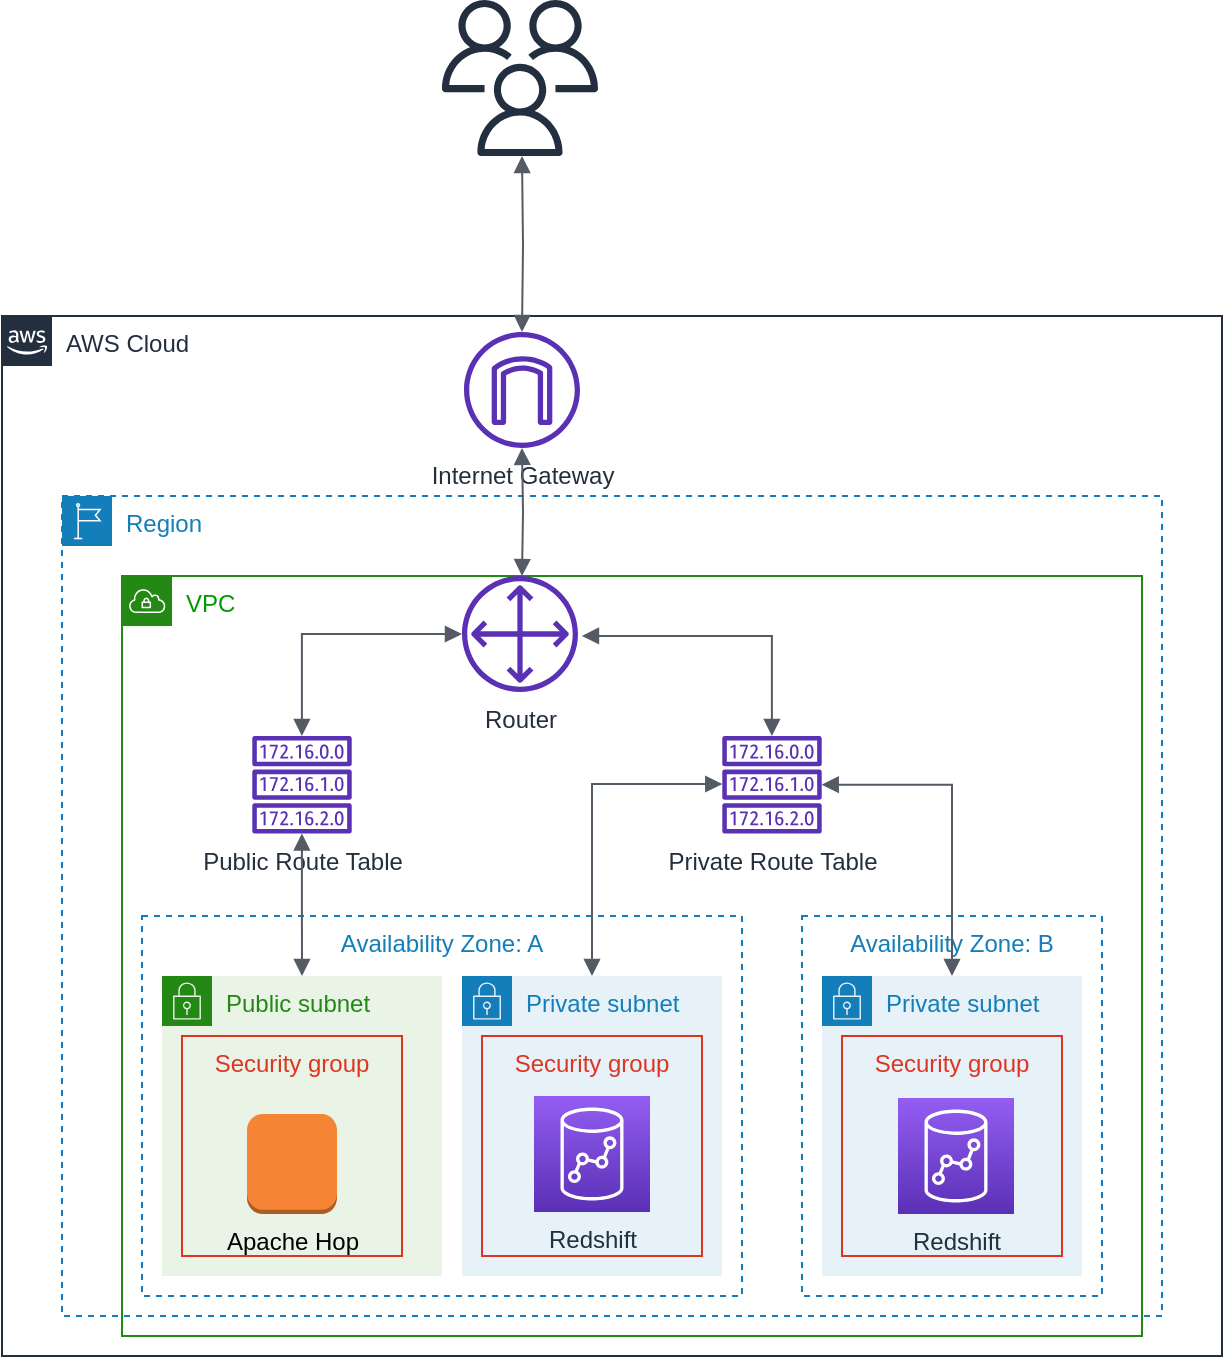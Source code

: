 <mxfile version="13.9.9" type="device"><diagram id="gYigwkkEXof8p6tVIQVX" name="Page-1"><mxGraphModel dx="946" dy="1788" grid="1" gridSize="10" guides="1" tooltips="1" connect="1" arrows="1" fold="1" page="1" pageScale="1" pageWidth="827" pageHeight="1169" math="0" shadow="0"><root><mxCell id="0"/><mxCell id="1" parent="0"/><mxCell id="7gNqqd4HDS5bSmbd5zJK-4" value="Region" style="points=[[0,0],[0.25,0],[0.5,0],[0.75,0],[1,0],[1,0.25],[1,0.5],[1,0.75],[1,1],[0.75,1],[0.5,1],[0.25,1],[0,1],[0,0.75],[0,0.5],[0,0.25]];outlineConnect=0;gradientColor=none;html=1;whiteSpace=wrap;fontSize=12;fontStyle=0;shape=mxgraph.aws4.group;grIcon=mxgraph.aws4.group_region;strokeColor=#147EBA;fillColor=none;verticalAlign=top;align=left;spacingLeft=30;fontColor=#147EBA;dashed=1;" parent="1" vertex="1"><mxGeometry x="170" y="170" width="550" height="410" as="geometry"/></mxCell><mxCell id="7gNqqd4HDS5bSmbd5zJK-3" value="AWS Cloud" style="points=[[0,0],[0.25,0],[0.5,0],[0.75,0],[1,0],[1,0.25],[1,0.5],[1,0.75],[1,1],[0.75,1],[0.5,1],[0.25,1],[0,1],[0,0.75],[0,0.5],[0,0.25]];outlineConnect=0;gradientColor=none;html=1;whiteSpace=wrap;fontSize=12;fontStyle=0;shape=mxgraph.aws4.group;grIcon=mxgraph.aws4.group_aws_cloud_alt;strokeColor=#232F3E;fillColor=none;verticalAlign=top;align=left;spacingLeft=30;fontColor=#232F3E;dashed=0;" parent="1" vertex="1"><mxGeometry x="140" y="80" width="610" height="520" as="geometry"/></mxCell><mxCell id="7gNqqd4HDS5bSmbd5zJK-2" value="&lt;font color=&quot;#009900&quot;&gt;VPC&lt;/font&gt;" style="points=[[0,0],[0.25,0],[0.5,0],[0.75,0],[1,0],[1,0.25],[1,0.5],[1,0.75],[1,1],[0.75,1],[0.5,1],[0.25,1],[0,1],[0,0.75],[0,0.5],[0,0.25]];outlineConnect=0;gradientColor=none;html=1;whiteSpace=wrap;fontSize=12;fontStyle=0;shape=mxgraph.aws4.group;grIcon=mxgraph.aws4.group_vpc;strokeColor=#248814;fillColor=none;verticalAlign=top;align=left;spacingLeft=30;fontColor=#AAB7B8;dashed=0;" parent="1" vertex="1"><mxGeometry x="200" y="210" width="510" height="380" as="geometry"/></mxCell><mxCell id="7gNqqd4HDS5bSmbd5zJK-5" value="Availability Zone: A" style="fillColor=none;strokeColor=#147EBA;dashed=1;verticalAlign=top;fontStyle=0;fontColor=#147EBA;" parent="1" vertex="1"><mxGeometry x="210" y="380" width="300" height="190" as="geometry"/></mxCell><mxCell id="7gNqqd4HDS5bSmbd5zJK-6" value="Availability Zone: B" style="fillColor=none;strokeColor=#147EBA;dashed=1;verticalAlign=top;fontStyle=0;fontColor=#147EBA;" parent="1" vertex="1"><mxGeometry x="540" y="380" width="150" height="190" as="geometry"/></mxCell><mxCell id="7gNqqd4HDS5bSmbd5zJK-9" value="Public subnet" style="points=[[0,0],[0.25,0],[0.5,0],[0.75,0],[1,0],[1,0.25],[1,0.5],[1,0.75],[1,1],[0.75,1],[0.5,1],[0.25,1],[0,1],[0,0.75],[0,0.5],[0,0.25]];outlineConnect=0;gradientColor=none;html=1;whiteSpace=wrap;fontSize=12;fontStyle=0;shape=mxgraph.aws4.group;grIcon=mxgraph.aws4.group_security_group;grStroke=0;strokeColor=#248814;fillColor=#E9F3E6;verticalAlign=top;align=left;spacingLeft=30;fontColor=#248814;dashed=0;" parent="1" vertex="1"><mxGeometry x="220" y="410" width="140" height="150" as="geometry"/></mxCell><mxCell id="7gNqqd4HDS5bSmbd5zJK-10" value="Private subnet" style="points=[[0,0],[0.25,0],[0.5,0],[0.75,0],[1,0],[1,0.25],[1,0.5],[1,0.75],[1,1],[0.75,1],[0.5,1],[0.25,1],[0,1],[0,0.75],[0,0.5],[0,0.25]];outlineConnect=0;gradientColor=none;html=1;whiteSpace=wrap;fontSize=12;fontStyle=0;shape=mxgraph.aws4.group;grIcon=mxgraph.aws4.group_security_group;grStroke=0;strokeColor=#147EBA;fillColor=#E6F2F8;verticalAlign=top;align=left;spacingLeft=30;fontColor=#147EBA;dashed=0;" parent="1" vertex="1"><mxGeometry x="550" y="410" width="130" height="150" as="geometry"/></mxCell><mxCell id="7gNqqd4HDS5bSmbd5zJK-11" value="Security group" style="fillColor=none;strokeColor=#DD3522;verticalAlign=top;fontStyle=0;fontColor=#DD3522;" parent="1" vertex="1"><mxGeometry x="230" y="440" width="110" height="110" as="geometry"/></mxCell><mxCell id="7gNqqd4HDS5bSmbd5zJK-12" value="Private subnet" style="points=[[0,0],[0.25,0],[0.5,0],[0.75,0],[1,0],[1,0.25],[1,0.5],[1,0.75],[1,1],[0.75,1],[0.5,1],[0.25,1],[0,1],[0,0.75],[0,0.5],[0,0.25]];outlineConnect=0;gradientColor=none;html=1;whiteSpace=wrap;fontSize=12;fontStyle=0;shape=mxgraph.aws4.group;grIcon=mxgraph.aws4.group_security_group;grStroke=0;strokeColor=#147EBA;fillColor=#E6F2F8;verticalAlign=top;align=left;spacingLeft=30;fontColor=#147EBA;dashed=0;" parent="1" vertex="1"><mxGeometry x="370" y="410" width="130" height="150" as="geometry"/></mxCell><mxCell id="7gNqqd4HDS5bSmbd5zJK-13" value="Security group" style="fillColor=none;strokeColor=#DD3522;verticalAlign=top;fontStyle=0;fontColor=#DD3522;" parent="1" vertex="1"><mxGeometry x="560" y="440" width="110" height="110" as="geometry"/></mxCell><mxCell id="7gNqqd4HDS5bSmbd5zJK-14" value="Security group" style="fillColor=none;strokeColor=#DD3522;verticalAlign=top;fontStyle=0;fontColor=#DD3522;" parent="1" vertex="1"><mxGeometry x="380" y="440" width="110" height="110" as="geometry"/></mxCell><mxCell id="7gNqqd4HDS5bSmbd5zJK-16" value="Redshift" style="outlineConnect=0;fontColor=#232F3E;gradientColor=#945DF2;gradientDirection=north;fillColor=#5A30B5;strokeColor=#ffffff;dashed=0;verticalLabelPosition=bottom;verticalAlign=top;align=center;html=1;fontSize=12;fontStyle=0;aspect=fixed;shape=mxgraph.aws4.resourceIcon;resIcon=mxgraph.aws4.redshift;" parent="1" vertex="1"><mxGeometry x="406" y="470" width="58" height="58" as="geometry"/></mxCell><mxCell id="7gNqqd4HDS5bSmbd5zJK-17" value="Redshift" style="outlineConnect=0;fontColor=#232F3E;gradientColor=#945DF2;gradientDirection=north;fillColor=#5A30B5;strokeColor=#ffffff;dashed=0;verticalLabelPosition=bottom;verticalAlign=top;align=center;html=1;fontSize=12;fontStyle=0;aspect=fixed;shape=mxgraph.aws4.resourceIcon;resIcon=mxgraph.aws4.redshift;" parent="1" vertex="1"><mxGeometry x="588" y="471" width="58" height="58" as="geometry"/></mxCell><mxCell id="7gNqqd4HDS5bSmbd5zJK-18" value="Public Route Table" style="outlineConnect=0;fontColor=#232F3E;gradientColor=none;fillColor=#5A30B5;strokeColor=none;dashed=0;verticalLabelPosition=bottom;verticalAlign=top;align=center;html=1;fontSize=12;fontStyle=0;aspect=fixed;pointerEvents=1;shape=mxgraph.aws4.route_table;" parent="1" vertex="1"><mxGeometry x="265" y="290" width="50" height="48.72" as="geometry"/></mxCell><mxCell id="7gNqqd4HDS5bSmbd5zJK-19" value="Private Route Table" style="outlineConnect=0;fontColor=#232F3E;gradientColor=none;fillColor=#5A30B5;strokeColor=none;dashed=0;verticalLabelPosition=bottom;verticalAlign=top;align=center;html=1;fontSize=12;fontStyle=0;aspect=fixed;pointerEvents=1;shape=mxgraph.aws4.route_table;" parent="1" vertex="1"><mxGeometry x="500" y="290" width="50" height="48.72" as="geometry"/></mxCell><mxCell id="7gNqqd4HDS5bSmbd5zJK-20" value="" style="edgeStyle=orthogonalEdgeStyle;html=1;endArrow=block;elbow=vertical;startArrow=block;startFill=1;endFill=1;strokeColor=#545B64;rounded=0;exitX=0.5;exitY=0;exitDx=0;exitDy=0;" parent="1" source="7gNqqd4HDS5bSmbd5zJK-12" target="7gNqqd4HDS5bSmbd5zJK-19" edge="1"><mxGeometry width="100" relative="1" as="geometry"><mxPoint x="410" y="320" as="sourcePoint"/><mxPoint x="510" y="320" as="targetPoint"/><Array as="points"><mxPoint x="435" y="314"/></Array></mxGeometry></mxCell><mxCell id="7gNqqd4HDS5bSmbd5zJK-22" value="" style="edgeStyle=orthogonalEdgeStyle;html=1;endArrow=block;elbow=vertical;startArrow=block;startFill=1;endFill=1;strokeColor=#545B64;rounded=0;entryX=0.5;entryY=0;entryDx=0;entryDy=0;" parent="1" source="7gNqqd4HDS5bSmbd5zJK-19" target="7gNqqd4HDS5bSmbd5zJK-10" edge="1"><mxGeometry width="100" relative="1" as="geometry"><mxPoint x="570" y="310" as="sourcePoint"/><mxPoint x="670" y="310" as="targetPoint"/></mxGeometry></mxCell><mxCell id="7gNqqd4HDS5bSmbd5zJK-23" value="" style="edgeStyle=orthogonalEdgeStyle;html=1;endArrow=block;elbow=vertical;startArrow=block;startFill=1;endFill=1;strokeColor=#545B64;rounded=0;" parent="1" source="7gNqqd4HDS5bSmbd5zJK-18" target="7gNqqd4HDS5bSmbd5zJK-9" edge="1"><mxGeometry width="100" relative="1" as="geometry"><mxPoint x="270" y="360" as="sourcePoint"/><mxPoint x="370" y="360" as="targetPoint"/></mxGeometry></mxCell><mxCell id="7gNqqd4HDS5bSmbd5zJK-24" value="Router" style="outlineConnect=0;fontColor=#232F3E;gradientColor=none;fillColor=#5A30B5;strokeColor=none;dashed=0;verticalLabelPosition=bottom;verticalAlign=top;align=center;html=1;fontSize=12;fontStyle=0;aspect=fixed;pointerEvents=1;shape=mxgraph.aws4.customer_gateway;" parent="1" vertex="1"><mxGeometry x="370" y="210" width="58" height="58" as="geometry"/></mxCell><mxCell id="7gNqqd4HDS5bSmbd5zJK-25" value="Internet Gateway" style="outlineConnect=0;fontColor=#232F3E;gradientColor=none;fillColor=#5A30B5;strokeColor=none;dashed=0;verticalLabelPosition=bottom;verticalAlign=top;align=center;html=1;fontSize=12;fontStyle=0;aspect=fixed;pointerEvents=1;shape=mxgraph.aws4.internet_gateway;" parent="1" vertex="1"><mxGeometry x="371" y="88" width="58" height="58" as="geometry"/></mxCell><mxCell id="7gNqqd4HDS5bSmbd5zJK-27" value="Apache Hop" style="outlineConnect=0;dashed=0;verticalLabelPosition=bottom;verticalAlign=top;align=center;html=1;shape=mxgraph.aws3.instance;fillColor=#F58534;gradientColor=none;" parent="1" vertex="1"><mxGeometry x="262.5" y="479" width="45" height="50" as="geometry"/></mxCell><mxCell id="7gNqqd4HDS5bSmbd5zJK-28" value="" style="edgeStyle=orthogonalEdgeStyle;html=1;endArrow=block;elbow=vertical;startArrow=block;startFill=1;endFill=1;strokeColor=#545B64;rounded=0;" parent="1" source="7gNqqd4HDS5bSmbd5zJK-18" target="7gNqqd4HDS5bSmbd5zJK-24" edge="1"><mxGeometry width="100" relative="1" as="geometry"><mxPoint x="260" y="250" as="sourcePoint"/><mxPoint x="360" y="250" as="targetPoint"/><Array as="points"><mxPoint x="290" y="239"/></Array></mxGeometry></mxCell><mxCell id="7gNqqd4HDS5bSmbd5zJK-29" value="" style="edgeStyle=orthogonalEdgeStyle;html=1;endArrow=block;elbow=vertical;startArrow=block;startFill=1;endFill=1;strokeColor=#545B64;rounded=0;exitX=1.034;exitY=0.517;exitDx=0;exitDy=0;exitPerimeter=0;" parent="1" source="7gNqqd4HDS5bSmbd5zJK-24" target="7gNqqd4HDS5bSmbd5zJK-19" edge="1"><mxGeometry width="100" relative="1" as="geometry"><mxPoint x="440" y="240" as="sourcePoint"/><mxPoint x="540" y="240" as="targetPoint"/></mxGeometry></mxCell><mxCell id="7gNqqd4HDS5bSmbd5zJK-30" value="" style="edgeStyle=orthogonalEdgeStyle;html=1;endArrow=block;elbow=vertical;startArrow=block;startFill=1;endFill=1;strokeColor=#545B64;rounded=0;" parent="1" target="7gNqqd4HDS5bSmbd5zJK-25" edge="1"><mxGeometry width="100" relative="1" as="geometry"><mxPoint x="400" y="210" as="sourcePoint"/><mxPoint x="500" y="210" as="targetPoint"/></mxGeometry></mxCell><mxCell id="7gNqqd4HDS5bSmbd5zJK-32" value="" style="outlineConnect=0;fontColor=#232F3E;gradientColor=none;fillColor=#232F3E;strokeColor=none;dashed=0;verticalLabelPosition=bottom;verticalAlign=top;align=center;html=1;fontSize=12;fontStyle=0;aspect=fixed;pointerEvents=1;shape=mxgraph.aws4.users;" parent="1" vertex="1"><mxGeometry x="360" y="-78" width="78" height="78" as="geometry"/></mxCell><mxCell id="7gNqqd4HDS5bSmbd5zJK-33" value="" style="edgeStyle=orthogonalEdgeStyle;html=1;endArrow=block;elbow=vertical;startArrow=block;startFill=1;endFill=1;strokeColor=#545B64;rounded=0;" parent="1" target="7gNqqd4HDS5bSmbd5zJK-25" edge="1"><mxGeometry width="100" relative="1" as="geometry"><mxPoint x="400" as="sourcePoint"/><mxPoint x="470" y="30" as="targetPoint"/></mxGeometry></mxCell></root></mxGraphModel></diagram></mxfile>